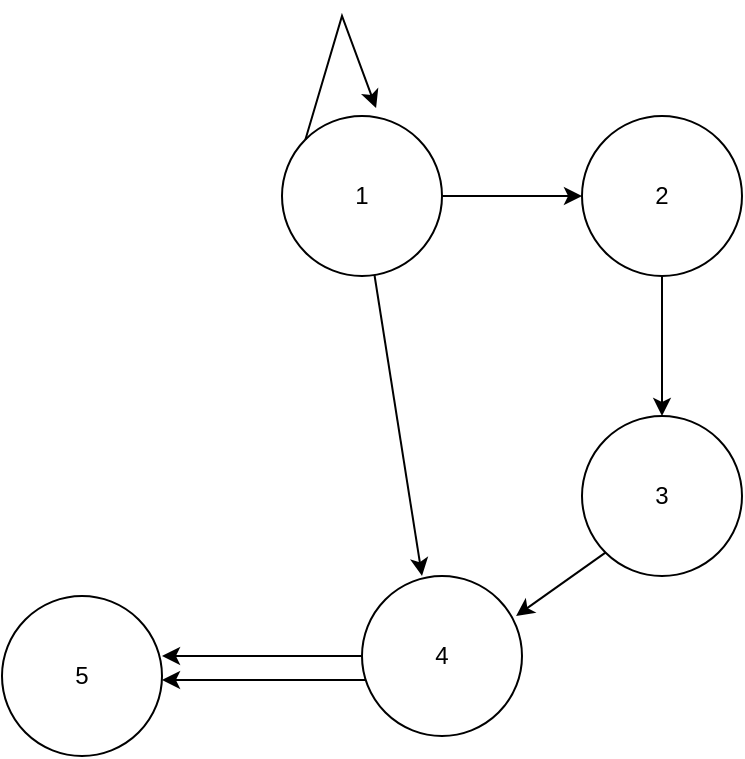 <mxfile version="18.1.2" type="github">
  <diagram id="Ig6DqcMsb9MTZLkhWmV6" name="Page-1">
    <mxGraphModel dx="1166" dy="666" grid="1" gridSize="10" guides="1" tooltips="1" connect="1" arrows="1" fold="1" page="1" pageScale="1" pageWidth="827" pageHeight="1169" math="0" shadow="0">
      <root>
        <mxCell id="0" />
        <mxCell id="1" parent="0" />
        <mxCell id="ug2zntYY6omCZdX16Obv-1" value="1" style="ellipse;whiteSpace=wrap;html=1;aspect=fixed;" vertex="1" parent="1">
          <mxGeometry x="290" y="150" width="80" height="80" as="geometry" />
        </mxCell>
        <mxCell id="ug2zntYY6omCZdX16Obv-2" value="2" style="ellipse;whiteSpace=wrap;html=1;aspect=fixed;" vertex="1" parent="1">
          <mxGeometry x="440" y="150" width="80" height="80" as="geometry" />
        </mxCell>
        <mxCell id="ug2zntYY6omCZdX16Obv-3" value="3" style="ellipse;whiteSpace=wrap;html=1;aspect=fixed;" vertex="1" parent="1">
          <mxGeometry x="440" y="300" width="80" height="80" as="geometry" />
        </mxCell>
        <mxCell id="ug2zntYY6omCZdX16Obv-4" value="" style="endArrow=classic;html=1;rounded=0;entryX=0;entryY=0.5;entryDx=0;entryDy=0;" edge="1" parent="1" source="ug2zntYY6omCZdX16Obv-1" target="ug2zntYY6omCZdX16Obv-2">
          <mxGeometry width="50" height="50" relative="1" as="geometry">
            <mxPoint x="190" y="290" as="sourcePoint" />
            <mxPoint x="240" y="240" as="targetPoint" />
          </mxGeometry>
        </mxCell>
        <mxCell id="ug2zntYY6omCZdX16Obv-5" value="" style="endArrow=classic;html=1;rounded=0;entryX=0.5;entryY=0;entryDx=0;entryDy=0;" edge="1" parent="1" target="ug2zntYY6omCZdX16Obv-3">
          <mxGeometry width="50" height="50" relative="1" as="geometry">
            <mxPoint x="480" y="230" as="sourcePoint" />
            <mxPoint x="490" y="300" as="targetPoint" />
          </mxGeometry>
        </mxCell>
        <mxCell id="ug2zntYY6omCZdX16Obv-7" value="4" style="ellipse;whiteSpace=wrap;html=1;aspect=fixed;" vertex="1" parent="1">
          <mxGeometry x="330" y="380" width="80" height="80" as="geometry" />
        </mxCell>
        <mxCell id="ug2zntYY6omCZdX16Obv-8" value="5" style="ellipse;whiteSpace=wrap;html=1;aspect=fixed;" vertex="1" parent="1">
          <mxGeometry x="150" y="390" width="80" height="80" as="geometry" />
        </mxCell>
        <mxCell id="ug2zntYY6omCZdX16Obv-9" value="" style="endArrow=classic;html=1;rounded=0;exitX=0;exitY=1;exitDx=0;exitDy=0;entryX=0.963;entryY=0.25;entryDx=0;entryDy=0;entryPerimeter=0;" edge="1" parent="1" source="ug2zntYY6omCZdX16Obv-3" target="ug2zntYY6omCZdX16Obv-7">
          <mxGeometry width="50" height="50" relative="1" as="geometry">
            <mxPoint x="560" y="480" as="sourcePoint" />
            <mxPoint x="610" y="430" as="targetPoint" />
          </mxGeometry>
        </mxCell>
        <mxCell id="ug2zntYY6omCZdX16Obv-10" value="" style="endArrow=classic;html=1;rounded=0;exitX=0.025;exitY=0.65;exitDx=0;exitDy=0;exitPerimeter=0;" edge="1" parent="1" source="ug2zntYY6omCZdX16Obv-7">
          <mxGeometry width="50" height="50" relative="1" as="geometry">
            <mxPoint x="100" y="550" as="sourcePoint" />
            <mxPoint x="230" y="432" as="targetPoint" />
          </mxGeometry>
        </mxCell>
        <mxCell id="ug2zntYY6omCZdX16Obv-12" value="" style="endArrow=classic;html=1;rounded=0;entryX=0.375;entryY=0;entryDx=0;entryDy=0;entryPerimeter=0;" edge="1" parent="1" source="ug2zntYY6omCZdX16Obv-1" target="ug2zntYY6omCZdX16Obv-7">
          <mxGeometry width="50" height="50" relative="1" as="geometry">
            <mxPoint x="310" y="370" as="sourcePoint" />
            <mxPoint x="360" y="320" as="targetPoint" />
          </mxGeometry>
        </mxCell>
        <mxCell id="ug2zntYY6omCZdX16Obv-13" value="" style="endArrow=classic;html=1;rounded=0;exitX=0;exitY=0.5;exitDx=0;exitDy=0;" edge="1" parent="1" source="ug2zntYY6omCZdX16Obv-7">
          <mxGeometry width="50" height="50" relative="1" as="geometry">
            <mxPoint x="200" y="400" as="sourcePoint" />
            <mxPoint x="230" y="420" as="targetPoint" />
          </mxGeometry>
        </mxCell>
        <mxCell id="ug2zntYY6omCZdX16Obv-14" value="" style="edgeStyle=elbowEdgeStyle;elbow=vertical;endArrow=classic;html=1;rounded=0;exitX=0;exitY=0;exitDx=0;exitDy=0;entryX=0.588;entryY=-0.05;entryDx=0;entryDy=0;entryPerimeter=0;" edge="1" parent="1" source="ug2zntYY6omCZdX16Obv-1" target="ug2zntYY6omCZdX16Obv-1">
          <mxGeometry width="50" height="50" relative="1" as="geometry">
            <mxPoint x="290" y="140" as="sourcePoint" />
            <mxPoint x="340" y="90" as="targetPoint" />
            <Array as="points">
              <mxPoint x="320" y="100" />
            </Array>
          </mxGeometry>
        </mxCell>
      </root>
    </mxGraphModel>
  </diagram>
</mxfile>
